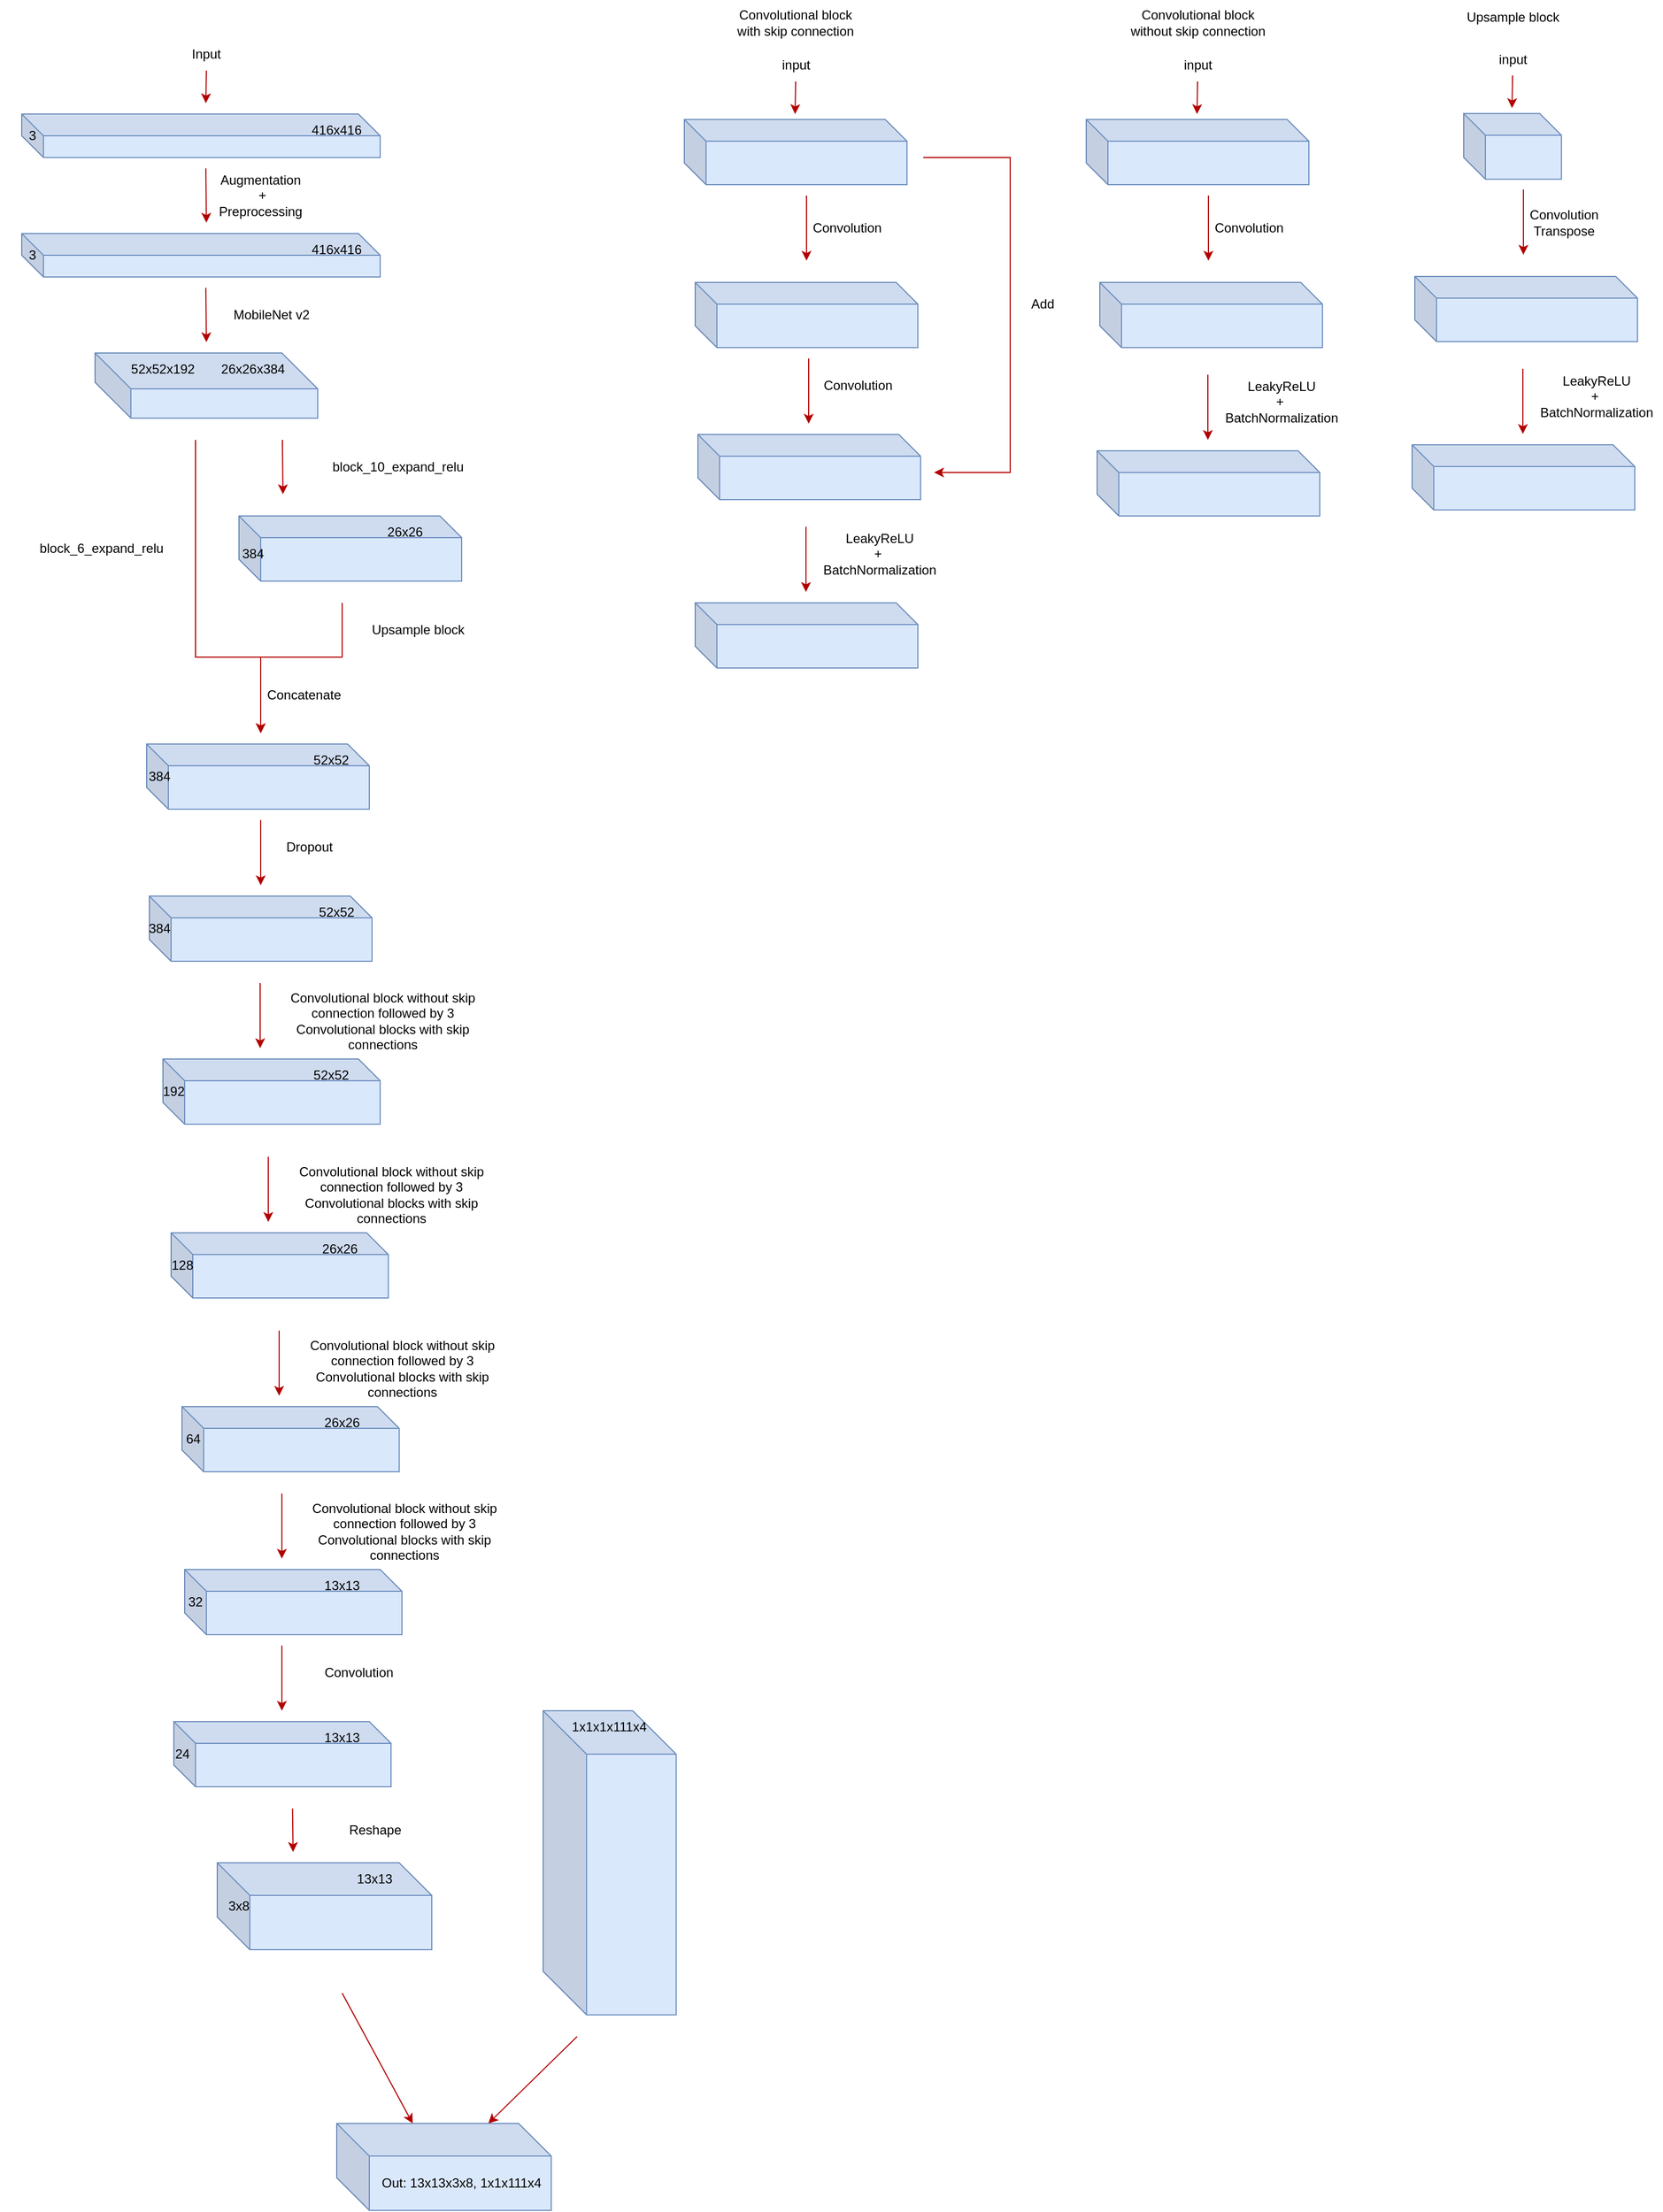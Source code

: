 <mxfile version="16.1.2" type="device"><diagram id="2pXBXuwTFAoB6gAmW6P-" name="Page-1"><mxGraphModel dx="4740" dy="3983" grid="1" gridSize="10" guides="1" tooltips="1" connect="1" arrows="1" fold="1" page="1" pageScale="1" pageWidth="850" pageHeight="1100" math="0" shadow="0"><root><mxCell id="0"/><mxCell id="1" parent="0"/><mxCell id="FEYhBSsTuiTHBWl0AWId-1" value="" style="shape=cube;whiteSpace=wrap;html=1;boundedLbl=1;backgroundOutline=1;darkOpacity=0.05;darkOpacity2=0.1;fillColor=#dae8fc;strokeColor=#6c8ebf;" vertex="1" parent="1"><mxGeometry x="130" y="70" width="330" height="40" as="geometry"/></mxCell><mxCell id="FEYhBSsTuiTHBWl0AWId-3" value="Input" style="text;html=1;strokeColor=none;fillColor=none;align=center;verticalAlign=middle;whiteSpace=wrap;rounded=0;" vertex="1" parent="1"><mxGeometry x="270" width="60" height="30" as="geometry"/></mxCell><mxCell id="FEYhBSsTuiTHBWl0AWId-5" value="416x416" style="text;html=1;strokeColor=none;fillColor=none;align=center;verticalAlign=middle;whiteSpace=wrap;rounded=0;rotation=0;" vertex="1" parent="1"><mxGeometry x="390" y="70" width="60" height="30" as="geometry"/></mxCell><mxCell id="FEYhBSsTuiTHBWl0AWId-6" value="3" style="text;html=1;strokeColor=none;fillColor=none;align=center;verticalAlign=middle;whiteSpace=wrap;rounded=0;" vertex="1" parent="1"><mxGeometry x="110" y="75" width="60" height="30" as="geometry"/></mxCell><mxCell id="FEYhBSsTuiTHBWl0AWId-7" value="" style="endArrow=classic;html=1;rounded=0;fillColor=#e51400;strokeColor=#B20000;" edge="1" parent="1"><mxGeometry width="50" height="50" relative="1" as="geometry"><mxPoint x="300" y="30" as="sourcePoint"/><mxPoint x="299.5" y="60" as="targetPoint"/></mxGeometry></mxCell><mxCell id="FEYhBSsTuiTHBWl0AWId-12" value="" style="endArrow=classic;html=1;rounded=0;fillColor=#e51400;strokeColor=#B20000;" edge="1" parent="1"><mxGeometry width="50" height="50" relative="1" as="geometry"><mxPoint x="299.5" y="120" as="sourcePoint"/><mxPoint x="300" y="170" as="targetPoint"/></mxGeometry></mxCell><mxCell id="FEYhBSsTuiTHBWl0AWId-13" value="" style="shape=cube;whiteSpace=wrap;html=1;boundedLbl=1;backgroundOutline=1;darkOpacity=0.05;darkOpacity2=0.1;fillColor=#dae8fc;strokeColor=#6c8ebf;" vertex="1" parent="1"><mxGeometry x="130" y="180" width="330" height="40" as="geometry"/></mxCell><mxCell id="FEYhBSsTuiTHBWl0AWId-14" value="416x416" style="text;html=1;strokeColor=none;fillColor=none;align=center;verticalAlign=middle;whiteSpace=wrap;rounded=0;rotation=0;" vertex="1" parent="1"><mxGeometry x="390" y="180" width="60" height="30" as="geometry"/></mxCell><mxCell id="FEYhBSsTuiTHBWl0AWId-15" value="3" style="text;html=1;strokeColor=none;fillColor=none;align=center;verticalAlign=middle;whiteSpace=wrap;rounded=0;" vertex="1" parent="1"><mxGeometry x="110" y="185" width="60" height="30" as="geometry"/></mxCell><mxCell id="FEYhBSsTuiTHBWl0AWId-16" value="" style="endArrow=classic;html=1;rounded=0;fillColor=#e51400;strokeColor=#B20000;" edge="1" parent="1"><mxGeometry width="50" height="50" relative="1" as="geometry"><mxPoint x="299.5" y="230" as="sourcePoint"/><mxPoint x="300" y="280" as="targetPoint"/></mxGeometry></mxCell><mxCell id="FEYhBSsTuiTHBWl0AWId-17" value="Augmentation&lt;br&gt;&amp;nbsp;+ Preprocessing" style="text;html=1;strokeColor=none;fillColor=none;align=center;verticalAlign=middle;whiteSpace=wrap;rounded=0;" vertex="1" parent="1"><mxGeometry x="320" y="130" width="60" height="30" as="geometry"/></mxCell><mxCell id="FEYhBSsTuiTHBWl0AWId-18" value="" style="shape=cube;whiteSpace=wrap;html=1;boundedLbl=1;backgroundOutline=1;darkOpacity=0.05;darkOpacity2=0.1;fillColor=#dae8fc;strokeColor=#6c8ebf;size=33;" vertex="1" parent="1"><mxGeometry x="197.5" y="290" width="205" height="60" as="geometry"/></mxCell><mxCell id="FEYhBSsTuiTHBWl0AWId-19" value="MobileNet v2" style="text;html=1;strokeColor=none;fillColor=none;align=center;verticalAlign=middle;whiteSpace=wrap;rounded=0;" vertex="1" parent="1"><mxGeometry x="320" y="240" width="80" height="30" as="geometry"/></mxCell><mxCell id="FEYhBSsTuiTHBWl0AWId-20" value="" style="endArrow=classic;html=1;rounded=0;fillColor=#e51400;strokeColor=#B20000;" edge="1" parent="1"><mxGeometry width="50" height="50" relative="1" as="geometry"><mxPoint x="425" y="520" as="sourcePoint"/><mxPoint x="350" y="640" as="targetPoint"/><Array as="points"><mxPoint x="425" y="570"/><mxPoint x="350" y="570"/></Array></mxGeometry></mxCell><mxCell id="FEYhBSsTuiTHBWl0AWId-21" value="" style="shape=cube;whiteSpace=wrap;html=1;boundedLbl=1;backgroundOutline=1;darkOpacity=0.05;darkOpacity2=0.1;fillColor=#dae8fc;strokeColor=#6c8ebf;" vertex="1" parent="1"><mxGeometry x="330" y="440" width="205" height="60" as="geometry"/></mxCell><mxCell id="FEYhBSsTuiTHBWl0AWId-22" value="" style="endArrow=classic;html=1;rounded=0;fillColor=#e51400;strokeColor=#B20000;" edge="1" parent="1"><mxGeometry width="50" height="50" relative="1" as="geometry"><mxPoint x="370" y="370" as="sourcePoint"/><mxPoint x="370.5" y="420" as="targetPoint"/></mxGeometry></mxCell><mxCell id="FEYhBSsTuiTHBWl0AWId-24" value="" style="shape=cube;whiteSpace=wrap;html=1;boundedLbl=1;backgroundOutline=1;darkOpacity=0.05;darkOpacity2=0.1;fillColor=#dae8fc;strokeColor=#6c8ebf;" vertex="1" parent="1"><mxGeometry x="245" y="650" width="205" height="60" as="geometry"/></mxCell><mxCell id="FEYhBSsTuiTHBWl0AWId-25" value="" style="endArrow=classic;html=1;rounded=0;fillColor=#e51400;strokeColor=#B20000;" edge="1" parent="1"><mxGeometry width="50" height="50" relative="1" as="geometry"><mxPoint x="290" y="370" as="sourcePoint"/><mxPoint x="350" y="640" as="targetPoint"/><Array as="points"><mxPoint x="290" y="570"/><mxPoint x="350" y="570"/></Array></mxGeometry></mxCell><mxCell id="FEYhBSsTuiTHBWl0AWId-26" value="" style="endArrow=classic;html=1;rounded=0;fillColor=#e51400;strokeColor=#B20000;" edge="1" parent="1"><mxGeometry width="50" height="50" relative="1" as="geometry"><mxPoint x="350" y="720" as="sourcePoint"/><mxPoint x="350" y="780" as="targetPoint"/></mxGeometry></mxCell><mxCell id="FEYhBSsTuiTHBWl0AWId-28" value="" style="shape=cube;whiteSpace=wrap;html=1;boundedLbl=1;backgroundOutline=1;darkOpacity=0.05;darkOpacity2=0.1;fillColor=#dae8fc;strokeColor=#6c8ebf;" vertex="1" parent="1"><mxGeometry x="247.5" y="790" width="205" height="60" as="geometry"/></mxCell><mxCell id="FEYhBSsTuiTHBWl0AWId-29" value="" style="shape=cube;whiteSpace=wrap;html=1;boundedLbl=1;backgroundOutline=1;darkOpacity=0.05;darkOpacity2=0.1;fillColor=#dae8fc;strokeColor=#6c8ebf;" vertex="1" parent="1"><mxGeometry x="260" y="940" width="200" height="60" as="geometry"/></mxCell><mxCell id="FEYhBSsTuiTHBWl0AWId-31" value="" style="endArrow=classic;html=1;rounded=0;fillColor=#e51400;strokeColor=#B20000;" edge="1" parent="1"><mxGeometry width="50" height="50" relative="1" as="geometry"><mxPoint x="349.5" y="870" as="sourcePoint"/><mxPoint x="349.5" y="930" as="targetPoint"/></mxGeometry></mxCell><mxCell id="FEYhBSsTuiTHBWl0AWId-32" value="" style="shape=cube;whiteSpace=wrap;html=1;boundedLbl=1;backgroundOutline=1;darkOpacity=0.05;darkOpacity2=0.1;fillColor=#dae8fc;strokeColor=#6c8ebf;" vertex="1" parent="1"><mxGeometry x="740" y="75" width="205" height="60" as="geometry"/></mxCell><mxCell id="FEYhBSsTuiTHBWl0AWId-33" value="" style="endArrow=classic;html=1;rounded=0;fillColor=#e51400;strokeColor=#B20000;" edge="1" parent="1"><mxGeometry width="50" height="50" relative="1" as="geometry"><mxPoint x="852.5" y="145" as="sourcePoint"/><mxPoint x="852.5" y="205" as="targetPoint"/></mxGeometry></mxCell><mxCell id="FEYhBSsTuiTHBWl0AWId-34" value="" style="shape=cube;whiteSpace=wrap;html=1;boundedLbl=1;backgroundOutline=1;darkOpacity=0.05;darkOpacity2=0.1;fillColor=#dae8fc;strokeColor=#6c8ebf;" vertex="1" parent="1"><mxGeometry x="750" y="225" width="205" height="60" as="geometry"/></mxCell><mxCell id="FEYhBSsTuiTHBWl0AWId-35" value="" style="shape=cube;whiteSpace=wrap;html=1;boundedLbl=1;backgroundOutline=1;darkOpacity=0.05;darkOpacity2=0.1;fillColor=#dae8fc;strokeColor=#6c8ebf;" vertex="1" parent="1"><mxGeometry x="752.5" y="365" width="205" height="60" as="geometry"/></mxCell><mxCell id="FEYhBSsTuiTHBWl0AWId-36" value="" style="endArrow=classic;html=1;rounded=0;fillColor=#e51400;strokeColor=#B20000;" edge="1" parent="1"><mxGeometry width="50" height="50" relative="1" as="geometry"><mxPoint x="854.5" y="295" as="sourcePoint"/><mxPoint x="854.5" y="355" as="targetPoint"/></mxGeometry></mxCell><mxCell id="FEYhBSsTuiTHBWl0AWId-37" value="input" style="text;html=1;strokeColor=none;fillColor=none;align=center;verticalAlign=middle;whiteSpace=wrap;rounded=0;" vertex="1" parent="1"><mxGeometry x="812.5" y="10" width="60" height="30" as="geometry"/></mxCell><mxCell id="FEYhBSsTuiTHBWl0AWId-38" value="" style="endArrow=classic;html=1;rounded=0;fillColor=#e51400;strokeColor=#B20000;" edge="1" parent="1"><mxGeometry width="50" height="50" relative="1" as="geometry"><mxPoint x="842.5" y="40" as="sourcePoint"/><mxPoint x="842" y="70" as="targetPoint"/></mxGeometry></mxCell><mxCell id="FEYhBSsTuiTHBWl0AWId-39" value="Convolutional block&lt;br&gt;with skip connection" style="text;html=1;strokeColor=none;fillColor=none;align=center;verticalAlign=middle;whiteSpace=wrap;rounded=0;" vertex="1" parent="1"><mxGeometry x="784" y="-29" width="117" height="30" as="geometry"/></mxCell><mxCell id="FEYhBSsTuiTHBWl0AWId-41" value="Convolution" style="text;html=1;strokeColor=none;fillColor=none;align=center;verticalAlign=middle;whiteSpace=wrap;rounded=0;" vertex="1" parent="1"><mxGeometry x="860" y="160" width="60" height="30" as="geometry"/></mxCell><mxCell id="FEYhBSsTuiTHBWl0AWId-42" value="Convolution" style="text;html=1;strokeColor=none;fillColor=none;align=center;verticalAlign=middle;whiteSpace=wrap;rounded=0;" vertex="1" parent="1"><mxGeometry x="870" y="305" width="60" height="30" as="geometry"/></mxCell><mxCell id="FEYhBSsTuiTHBWl0AWId-43" value="" style="shape=cube;whiteSpace=wrap;html=1;boundedLbl=1;backgroundOutline=1;darkOpacity=0.05;darkOpacity2=0.1;fillColor=#dae8fc;strokeColor=#6c8ebf;" vertex="1" parent="1"><mxGeometry x="750" y="520" width="205" height="60" as="geometry"/></mxCell><mxCell id="FEYhBSsTuiTHBWl0AWId-44" value="" style="endArrow=classic;html=1;rounded=0;fillColor=#e51400;strokeColor=#B20000;" edge="1" parent="1"><mxGeometry width="50" height="50" relative="1" as="geometry"><mxPoint x="852" y="450" as="sourcePoint"/><mxPoint x="852" y="510" as="targetPoint"/></mxGeometry></mxCell><mxCell id="FEYhBSsTuiTHBWl0AWId-45" value="LeakyReLU &lt;br&gt;+&amp;nbsp;&lt;br&gt;BatchNormalization" style="text;html=1;strokeColor=none;fillColor=none;align=center;verticalAlign=middle;whiteSpace=wrap;rounded=0;" vertex="1" parent="1"><mxGeometry x="860" y="460" width="120" height="30" as="geometry"/></mxCell><mxCell id="FEYhBSsTuiTHBWl0AWId-46" value="" style="endArrow=classic;html=1;rounded=0;fillColor=#e51400;strokeColor=#B20000;" edge="1" parent="1"><mxGeometry width="50" height="50" relative="1" as="geometry"><mxPoint x="960" y="110" as="sourcePoint"/><mxPoint x="970" y="400" as="targetPoint"/><Array as="points"><mxPoint x="1040" y="110"/><mxPoint x="1040" y="400"/></Array></mxGeometry></mxCell><mxCell id="FEYhBSsTuiTHBWl0AWId-47" value="Add" style="text;html=1;strokeColor=none;fillColor=none;align=center;verticalAlign=middle;whiteSpace=wrap;rounded=0;" vertex="1" parent="1"><mxGeometry x="1040" y="230" width="60" height="30" as="geometry"/></mxCell><mxCell id="FEYhBSsTuiTHBWl0AWId-48" value="" style="shape=cube;whiteSpace=wrap;html=1;boundedLbl=1;backgroundOutline=1;darkOpacity=0.05;darkOpacity2=0.1;fillColor=#dae8fc;strokeColor=#6c8ebf;" vertex="1" parent="1"><mxGeometry x="1110" y="75" width="205" height="60" as="geometry"/></mxCell><mxCell id="FEYhBSsTuiTHBWl0AWId-49" value="" style="endArrow=classic;html=1;rounded=0;fillColor=#e51400;strokeColor=#B20000;" edge="1" parent="1"><mxGeometry width="50" height="50" relative="1" as="geometry"><mxPoint x="1222.5" y="145" as="sourcePoint"/><mxPoint x="1222.5" y="205" as="targetPoint"/></mxGeometry></mxCell><mxCell id="FEYhBSsTuiTHBWl0AWId-51" value="" style="shape=cube;whiteSpace=wrap;html=1;boundedLbl=1;backgroundOutline=1;darkOpacity=0.05;darkOpacity2=0.1;fillColor=#dae8fc;strokeColor=#6c8ebf;" vertex="1" parent="1"><mxGeometry x="1122.5" y="225" width="205" height="60" as="geometry"/></mxCell><mxCell id="FEYhBSsTuiTHBWl0AWId-53" value="input" style="text;html=1;strokeColor=none;fillColor=none;align=center;verticalAlign=middle;whiteSpace=wrap;rounded=0;" vertex="1" parent="1"><mxGeometry x="1182.5" y="10" width="60" height="30" as="geometry"/></mxCell><mxCell id="FEYhBSsTuiTHBWl0AWId-54" value="" style="endArrow=classic;html=1;rounded=0;fillColor=#e51400;strokeColor=#B20000;" edge="1" parent="1"><mxGeometry width="50" height="50" relative="1" as="geometry"><mxPoint x="1212.5" y="40" as="sourcePoint"/><mxPoint x="1212" y="70" as="targetPoint"/></mxGeometry></mxCell><mxCell id="FEYhBSsTuiTHBWl0AWId-55" value="Convolutional block&lt;br&gt;without skip connection" style="text;html=1;strokeColor=none;fillColor=none;align=center;verticalAlign=middle;whiteSpace=wrap;rounded=0;" vertex="1" parent="1"><mxGeometry x="1139.5" y="-29" width="146" height="30" as="geometry"/></mxCell><mxCell id="FEYhBSsTuiTHBWl0AWId-56" value="Convolution" style="text;html=1;strokeColor=none;fillColor=none;align=center;verticalAlign=middle;whiteSpace=wrap;rounded=0;" vertex="1" parent="1"><mxGeometry x="1230" y="160" width="60" height="30" as="geometry"/></mxCell><mxCell id="FEYhBSsTuiTHBWl0AWId-58" value="" style="shape=cube;whiteSpace=wrap;html=1;boundedLbl=1;backgroundOutline=1;darkOpacity=0.05;darkOpacity2=0.1;fillColor=#dae8fc;strokeColor=#6c8ebf;" vertex="1" parent="1"><mxGeometry x="1120" y="380" width="205" height="60" as="geometry"/></mxCell><mxCell id="FEYhBSsTuiTHBWl0AWId-59" value="" style="endArrow=classic;html=1;rounded=0;fillColor=#e51400;strokeColor=#B20000;" edge="1" parent="1"><mxGeometry width="50" height="50" relative="1" as="geometry"><mxPoint x="1222" y="310" as="sourcePoint"/><mxPoint x="1222" y="370" as="targetPoint"/></mxGeometry></mxCell><mxCell id="FEYhBSsTuiTHBWl0AWId-60" value="LeakyReLU &lt;br&gt;+&amp;nbsp;&lt;br&gt;BatchNormalization" style="text;html=1;strokeColor=none;fillColor=none;align=center;verticalAlign=middle;whiteSpace=wrap;rounded=0;" vertex="1" parent="1"><mxGeometry x="1230" y="320" width="120" height="30" as="geometry"/></mxCell><mxCell id="FEYhBSsTuiTHBWl0AWId-63" value="" style="shape=cube;whiteSpace=wrap;html=1;boundedLbl=1;backgroundOutline=1;darkOpacity=0.05;darkOpacity2=0.1;fillColor=#dae8fc;strokeColor=#6c8ebf;" vertex="1" parent="1"><mxGeometry x="1457.5" y="69.5" width="90" height="60.5" as="geometry"/></mxCell><mxCell id="FEYhBSsTuiTHBWl0AWId-64" value="" style="endArrow=classic;html=1;rounded=0;fillColor=#e51400;strokeColor=#B20000;" edge="1" parent="1"><mxGeometry width="50" height="50" relative="1" as="geometry"><mxPoint x="1512.5" y="139.5" as="sourcePoint"/><mxPoint x="1512.5" y="199.5" as="targetPoint"/></mxGeometry></mxCell><mxCell id="FEYhBSsTuiTHBWl0AWId-65" value="" style="shape=cube;whiteSpace=wrap;html=1;boundedLbl=1;backgroundOutline=1;darkOpacity=0.05;darkOpacity2=0.1;fillColor=#dae8fc;strokeColor=#6c8ebf;" vertex="1" parent="1"><mxGeometry x="1412.5" y="219.5" width="205" height="60" as="geometry"/></mxCell><mxCell id="FEYhBSsTuiTHBWl0AWId-66" value="input" style="text;html=1;strokeColor=none;fillColor=none;align=center;verticalAlign=middle;whiteSpace=wrap;rounded=0;" vertex="1" parent="1"><mxGeometry x="1472.5" y="4.5" width="60" height="30" as="geometry"/></mxCell><mxCell id="FEYhBSsTuiTHBWl0AWId-67" value="" style="endArrow=classic;html=1;rounded=0;fillColor=#e51400;strokeColor=#B20000;" edge="1" parent="1"><mxGeometry width="50" height="50" relative="1" as="geometry"><mxPoint x="1502.5" y="34.5" as="sourcePoint"/><mxPoint x="1502" y="64.5" as="targetPoint"/></mxGeometry></mxCell><mxCell id="FEYhBSsTuiTHBWl0AWId-68" value="Upsample block" style="text;html=1;strokeColor=none;fillColor=none;align=center;verticalAlign=middle;whiteSpace=wrap;rounded=0;" vertex="1" parent="1"><mxGeometry x="1429.5" y="-34.5" width="146" height="30" as="geometry"/></mxCell><mxCell id="FEYhBSsTuiTHBWl0AWId-69" value="Convolution Transpose" style="text;html=1;strokeColor=none;fillColor=none;align=center;verticalAlign=middle;whiteSpace=wrap;rounded=0;" vertex="1" parent="1"><mxGeometry x="1520" y="154.5" width="60" height="30" as="geometry"/></mxCell><mxCell id="FEYhBSsTuiTHBWl0AWId-70" value="" style="shape=cube;whiteSpace=wrap;html=1;boundedLbl=1;backgroundOutline=1;darkOpacity=0.05;darkOpacity2=0.1;fillColor=#dae8fc;strokeColor=#6c8ebf;" vertex="1" parent="1"><mxGeometry x="1410" y="374.5" width="205" height="60" as="geometry"/></mxCell><mxCell id="FEYhBSsTuiTHBWl0AWId-71" value="" style="endArrow=classic;html=1;rounded=0;fillColor=#e51400;strokeColor=#B20000;" edge="1" parent="1"><mxGeometry width="50" height="50" relative="1" as="geometry"><mxPoint x="1512" y="304.5" as="sourcePoint"/><mxPoint x="1512" y="364.5" as="targetPoint"/></mxGeometry></mxCell><mxCell id="FEYhBSsTuiTHBWl0AWId-72" value="LeakyReLU &lt;br&gt;+&amp;nbsp;&lt;br&gt;BatchNormalization" style="text;html=1;strokeColor=none;fillColor=none;align=center;verticalAlign=middle;whiteSpace=wrap;rounded=0;" vertex="1" parent="1"><mxGeometry x="1520" y="314.5" width="120" height="30" as="geometry"/></mxCell><mxCell id="FEYhBSsTuiTHBWl0AWId-73" value="block_10_expand_relu" style="text;html=1;strokeColor=none;fillColor=none;align=center;verticalAlign=middle;whiteSpace=wrap;rounded=0;" vertex="1" parent="1"><mxGeometry x="403" y="380" width="147" height="30" as="geometry"/></mxCell><mxCell id="FEYhBSsTuiTHBWl0AWId-74" value="block_6_expand_relu" style="text;html=1;strokeColor=none;fillColor=none;align=center;verticalAlign=middle;whiteSpace=wrap;rounded=0;" vertex="1" parent="1"><mxGeometry x="130" y="455" width="147" height="30" as="geometry"/></mxCell><mxCell id="FEYhBSsTuiTHBWl0AWId-75" value="Concatenate" style="text;html=1;strokeColor=none;fillColor=none;align=center;verticalAlign=middle;whiteSpace=wrap;rounded=0;" vertex="1" parent="1"><mxGeometry x="360" y="590" width="60" height="30" as="geometry"/></mxCell><mxCell id="FEYhBSsTuiTHBWl0AWId-76" value="Dropout" style="text;html=1;strokeColor=none;fillColor=none;align=center;verticalAlign=middle;whiteSpace=wrap;rounded=0;" vertex="1" parent="1"><mxGeometry x="365" y="730" width="60" height="30" as="geometry"/></mxCell><mxCell id="FEYhBSsTuiTHBWl0AWId-77" value="Upsample block" style="text;html=1;strokeColor=none;fillColor=none;align=center;verticalAlign=middle;whiteSpace=wrap;rounded=0;" vertex="1" parent="1"><mxGeometry x="440" y="530" width="110" height="30" as="geometry"/></mxCell><mxCell id="FEYhBSsTuiTHBWl0AWId-78" value="Convolutional block without skip connection followed by 3 Convolutional blocks with skip connections" style="text;html=1;strokeColor=none;fillColor=none;align=center;verticalAlign=middle;whiteSpace=wrap;rounded=0;" vertex="1" parent="1"><mxGeometry x="365" y="890" width="195" height="30" as="geometry"/></mxCell><mxCell id="FEYhBSsTuiTHBWl0AWId-79" value="192" style="text;html=1;strokeColor=none;fillColor=none;align=center;verticalAlign=middle;whiteSpace=wrap;rounded=0;" vertex="1" parent="1"><mxGeometry x="240" y="955" width="60" height="30" as="geometry"/></mxCell><mxCell id="FEYhBSsTuiTHBWl0AWId-95" value="" style="shape=cube;whiteSpace=wrap;html=1;boundedLbl=1;backgroundOutline=1;darkOpacity=0.05;darkOpacity2=0.1;fillColor=#dae8fc;strokeColor=#6c8ebf;" vertex="1" parent="1"><mxGeometry x="267.5" y="1100" width="200" height="60" as="geometry"/></mxCell><mxCell id="FEYhBSsTuiTHBWl0AWId-96" value="" style="endArrow=classic;html=1;rounded=0;fillColor=#e51400;strokeColor=#B20000;" edge="1" parent="1"><mxGeometry width="50" height="50" relative="1" as="geometry"><mxPoint x="357" y="1030" as="sourcePoint"/><mxPoint x="357" y="1090" as="targetPoint"/></mxGeometry></mxCell><mxCell id="FEYhBSsTuiTHBWl0AWId-97" value="Convolutional block without skip connection followed by 3 Convolutional blocks with skip connections" style="text;html=1;strokeColor=none;fillColor=none;align=center;verticalAlign=middle;whiteSpace=wrap;rounded=0;" vertex="1" parent="1"><mxGeometry x="372.5" y="1050" width="195" height="30" as="geometry"/></mxCell><mxCell id="FEYhBSsTuiTHBWl0AWId-98" value="128" style="text;html=1;strokeColor=none;fillColor=none;align=center;verticalAlign=middle;whiteSpace=wrap;rounded=0;" vertex="1" parent="1"><mxGeometry x="247.5" y="1115" width="60" height="30" as="geometry"/></mxCell><mxCell id="FEYhBSsTuiTHBWl0AWId-99" value="" style="shape=cube;whiteSpace=wrap;html=1;boundedLbl=1;backgroundOutline=1;darkOpacity=0.05;darkOpacity2=0.1;fillColor=#dae8fc;strokeColor=#6c8ebf;" vertex="1" parent="1"><mxGeometry x="277.5" y="1260" width="200" height="60" as="geometry"/></mxCell><mxCell id="FEYhBSsTuiTHBWl0AWId-100" value="" style="endArrow=classic;html=1;rounded=0;fillColor=#e51400;strokeColor=#B20000;" edge="1" parent="1"><mxGeometry width="50" height="50" relative="1" as="geometry"><mxPoint x="367" y="1190" as="sourcePoint"/><mxPoint x="367" y="1250" as="targetPoint"/></mxGeometry></mxCell><mxCell id="FEYhBSsTuiTHBWl0AWId-101" value="Convolutional block without skip connection followed by 3 Convolutional blocks with skip connections" style="text;html=1;strokeColor=none;fillColor=none;align=center;verticalAlign=middle;whiteSpace=wrap;rounded=0;" vertex="1" parent="1"><mxGeometry x="382.5" y="1210" width="195" height="30" as="geometry"/></mxCell><mxCell id="FEYhBSsTuiTHBWl0AWId-102" value="64" style="text;html=1;strokeColor=none;fillColor=none;align=center;verticalAlign=middle;whiteSpace=wrap;rounded=0;" vertex="1" parent="1"><mxGeometry x="257.5" y="1275" width="60" height="30" as="geometry"/></mxCell><mxCell id="FEYhBSsTuiTHBWl0AWId-103" value="" style="shape=cube;whiteSpace=wrap;html=1;boundedLbl=1;backgroundOutline=1;darkOpacity=0.05;darkOpacity2=0.1;fillColor=#dae8fc;strokeColor=#6c8ebf;" vertex="1" parent="1"><mxGeometry x="280" y="1410" width="200" height="60" as="geometry"/></mxCell><mxCell id="FEYhBSsTuiTHBWl0AWId-104" value="" style="endArrow=classic;html=1;rounded=0;fillColor=#e51400;strokeColor=#B20000;" edge="1" parent="1"><mxGeometry width="50" height="50" relative="1" as="geometry"><mxPoint x="369.5" y="1340" as="sourcePoint"/><mxPoint x="369.5" y="1400" as="targetPoint"/></mxGeometry></mxCell><mxCell id="FEYhBSsTuiTHBWl0AWId-105" value="Convolutional block without skip connection followed by 3 Convolutional blocks with skip connections" style="text;html=1;strokeColor=none;fillColor=none;align=center;verticalAlign=middle;whiteSpace=wrap;rounded=0;" vertex="1" parent="1"><mxGeometry x="385" y="1360" width="195" height="30" as="geometry"/></mxCell><mxCell id="FEYhBSsTuiTHBWl0AWId-106" value="32" style="text;html=1;strokeColor=none;fillColor=none;align=center;verticalAlign=middle;whiteSpace=wrap;rounded=0;" vertex="1" parent="1"><mxGeometry x="260" y="1425" width="60" height="30" as="geometry"/></mxCell><mxCell id="FEYhBSsTuiTHBWl0AWId-108" value="" style="endArrow=classic;html=1;rounded=0;fillColor=#e51400;strokeColor=#B20000;" edge="1" parent="1"><mxGeometry width="50" height="50" relative="1" as="geometry"><mxPoint x="369.5" y="1480" as="sourcePoint"/><mxPoint x="369.5" y="1540" as="targetPoint"/></mxGeometry></mxCell><mxCell id="FEYhBSsTuiTHBWl0AWId-109" value="Convolution" style="text;html=1;strokeColor=none;fillColor=none;align=center;verticalAlign=middle;whiteSpace=wrap;rounded=0;" vertex="1" parent="1"><mxGeometry x="372.5" y="1490" width="135" height="30" as="geometry"/></mxCell><mxCell id="FEYhBSsTuiTHBWl0AWId-111" value="" style="shape=cube;whiteSpace=wrap;html=1;boundedLbl=1;backgroundOutline=1;darkOpacity=0.05;darkOpacity2=0.1;fillColor=#dae8fc;strokeColor=#6c8ebf;size=30;" vertex="1" parent="1"><mxGeometry x="310" y="1680" width="197.5" height="80" as="geometry"/></mxCell><mxCell id="FEYhBSsTuiTHBWl0AWId-112" value="" style="endArrow=classic;html=1;rounded=0;fillColor=#e51400;strokeColor=#B20000;" edge="1" parent="1"><mxGeometry width="50" height="50" relative="1" as="geometry"><mxPoint x="379.33" y="1630" as="sourcePoint"/><mxPoint x="379.83" y="1670" as="targetPoint"/></mxGeometry></mxCell><mxCell id="FEYhBSsTuiTHBWl0AWId-113" value="Reshape" style="text;html=1;strokeColor=none;fillColor=none;align=center;verticalAlign=middle;whiteSpace=wrap;rounded=0;" vertex="1" parent="1"><mxGeometry x="407.5" y="1635" width="95" height="30" as="geometry"/></mxCell><mxCell id="FEYhBSsTuiTHBWl0AWId-117" value="3x8" style="text;html=1;strokeColor=none;fillColor=none;align=center;verticalAlign=middle;whiteSpace=wrap;rounded=0;" vertex="1" parent="1"><mxGeometry x="300" y="1705" width="60" height="30" as="geometry"/></mxCell><mxCell id="FEYhBSsTuiTHBWl0AWId-118" value="13x13" style="text;html=1;strokeColor=none;fillColor=none;align=center;verticalAlign=middle;whiteSpace=wrap;rounded=0;" vertex="1" parent="1"><mxGeometry x="425" y="1680" width="60" height="30" as="geometry"/></mxCell><mxCell id="FEYhBSsTuiTHBWl0AWId-121" value="" style="shape=cube;whiteSpace=wrap;html=1;boundedLbl=1;backgroundOutline=1;darkOpacity=0.05;darkOpacity2=0.1;fillColor=#dae8fc;strokeColor=#6c8ebf;" vertex="1" parent="1"><mxGeometry x="270" y="1550" width="200" height="60" as="geometry"/></mxCell><mxCell id="FEYhBSsTuiTHBWl0AWId-123" value="24" style="text;html=1;strokeColor=none;fillColor=none;align=center;verticalAlign=middle;whiteSpace=wrap;rounded=0;" vertex="1" parent="1"><mxGeometry x="247.5" y="1565" width="60" height="30" as="geometry"/></mxCell><mxCell id="FEYhBSsTuiTHBWl0AWId-124" value="" style="shape=cube;whiteSpace=wrap;html=1;boundedLbl=1;backgroundOutline=1;darkOpacity=0.05;darkOpacity2=0.1;fillColor=#dae8fc;strokeColor=#6c8ebf;size=40;" vertex="1" parent="1"><mxGeometry x="610" y="1540" width="122.5" height="280" as="geometry"/></mxCell><mxCell id="FEYhBSsTuiTHBWl0AWId-127" value="1x1x1x111x4" style="text;html=1;strokeColor=none;fillColor=none;align=center;verticalAlign=middle;whiteSpace=wrap;rounded=0;" vertex="1" parent="1"><mxGeometry x="641.25" y="1540" width="60" height="30" as="geometry"/></mxCell><mxCell id="FEYhBSsTuiTHBWl0AWId-128" value="" style="endArrow=classic;html=1;rounded=0;fillColor=#e51400;strokeColor=#B20000;entryX=0.354;entryY=0;entryDx=0;entryDy=0;entryPerimeter=0;" edge="1" parent="1" target="FEYhBSsTuiTHBWl0AWId-131"><mxGeometry width="50" height="50" relative="1" as="geometry"><mxPoint x="425" y="1800" as="sourcePoint"/><mxPoint x="500" y="1920" as="targetPoint"/></mxGeometry></mxCell><mxCell id="FEYhBSsTuiTHBWl0AWId-129" value="" style="endArrow=classic;html=1;rounded=0;fillColor=#e51400;strokeColor=#B20000;" edge="1" parent="1" target="FEYhBSsTuiTHBWl0AWId-131"><mxGeometry width="50" height="50" relative="1" as="geometry"><mxPoint x="641.25" y="1840" as="sourcePoint"/><mxPoint x="550" y="1940" as="targetPoint"/></mxGeometry></mxCell><mxCell id="FEYhBSsTuiTHBWl0AWId-131" value="" style="shape=cube;whiteSpace=wrap;html=1;boundedLbl=1;backgroundOutline=1;darkOpacity=0.05;darkOpacity2=0.1;fillColor=#dae8fc;strokeColor=#6c8ebf;size=30;" vertex="1" parent="1"><mxGeometry x="420" y="1920" width="197.5" height="80" as="geometry"/></mxCell><mxCell id="FEYhBSsTuiTHBWl0AWId-132" value="Out: 13x13x3x8, 1x1x111x4" style="text;html=1;strokeColor=none;fillColor=none;align=center;verticalAlign=middle;whiteSpace=wrap;rounded=0;" vertex="1" parent="1"><mxGeometry x="460" y="1960" width="150" height="30" as="geometry"/></mxCell><mxCell id="FEYhBSsTuiTHBWl0AWId-134" value="52x52x192" style="text;html=1;strokeColor=none;fillColor=none;align=center;verticalAlign=middle;whiteSpace=wrap;rounded=0;" vertex="1" parent="1"><mxGeometry x="230" y="290" width="60" height="30" as="geometry"/></mxCell><mxCell id="FEYhBSsTuiTHBWl0AWId-135" value="26x26x384" style="text;html=1;strokeColor=none;fillColor=none;align=center;verticalAlign=middle;whiteSpace=wrap;rounded=0;" vertex="1" parent="1"><mxGeometry x="312.5" y="290" width="60" height="30" as="geometry"/></mxCell><mxCell id="FEYhBSsTuiTHBWl0AWId-136" value="26x26" style="text;html=1;strokeColor=none;fillColor=none;align=center;verticalAlign=middle;whiteSpace=wrap;rounded=0;" vertex="1" parent="1"><mxGeometry x="452.5" y="440" width="60" height="30" as="geometry"/></mxCell><mxCell id="FEYhBSsTuiTHBWl0AWId-137" value="384" style="text;html=1;strokeColor=none;fillColor=none;align=center;verticalAlign=middle;whiteSpace=wrap;rounded=0;" vertex="1" parent="1"><mxGeometry x="312.5" y="460" width="60" height="30" as="geometry"/></mxCell><mxCell id="FEYhBSsTuiTHBWl0AWId-138" value="52x52" style="text;html=1;strokeColor=none;fillColor=none;align=center;verticalAlign=middle;whiteSpace=wrap;rounded=0;" vertex="1" parent="1"><mxGeometry x="385" y="650" width="60" height="30" as="geometry"/></mxCell><mxCell id="FEYhBSsTuiTHBWl0AWId-139" value="384" style="text;html=1;strokeColor=none;fillColor=none;align=center;verticalAlign=middle;whiteSpace=wrap;rounded=0;" vertex="1" parent="1"><mxGeometry x="237" y="670" width="40" height="20" as="geometry"/></mxCell><mxCell id="FEYhBSsTuiTHBWl0AWId-140" value="52x52" style="text;html=1;strokeColor=none;fillColor=none;align=center;verticalAlign=middle;whiteSpace=wrap;rounded=0;" vertex="1" parent="1"><mxGeometry x="390" y="790" width="60" height="30" as="geometry"/></mxCell><mxCell id="FEYhBSsTuiTHBWl0AWId-141" value="384" style="text;html=1;strokeColor=none;fillColor=none;align=center;verticalAlign=middle;whiteSpace=wrap;rounded=0;" vertex="1" parent="1"><mxGeometry x="237" y="810" width="40" height="20" as="geometry"/></mxCell><mxCell id="FEYhBSsTuiTHBWl0AWId-142" value="52x52" style="text;html=1;strokeColor=none;fillColor=none;align=center;verticalAlign=middle;whiteSpace=wrap;rounded=0;" vertex="1" parent="1"><mxGeometry x="385" y="940" width="60" height="30" as="geometry"/></mxCell><mxCell id="FEYhBSsTuiTHBWl0AWId-143" value="26x26" style="text;html=1;strokeColor=none;fillColor=none;align=center;verticalAlign=middle;whiteSpace=wrap;rounded=0;" vertex="1" parent="1"><mxGeometry x="392.5" y="1100" width="60" height="30" as="geometry"/></mxCell><mxCell id="FEYhBSsTuiTHBWl0AWId-144" value="26x26" style="text;html=1;strokeColor=none;fillColor=none;align=center;verticalAlign=middle;whiteSpace=wrap;rounded=0;" vertex="1" parent="1"><mxGeometry x="395" y="1260" width="60" height="30" as="geometry"/></mxCell><mxCell id="FEYhBSsTuiTHBWl0AWId-145" value="13x13&lt;span style=&quot;color: rgba(0 , 0 , 0 , 0) ; font-family: monospace ; font-size: 0px&quot;&gt;%3CmxGraphModel%3E%3Croot%3E%3CmxCell%20id%3D%220%22%2F%3E%3CmxCell%20id%3D%221%22%20parent%3D%220%22%2F%3E%3CmxCell%20id%3D%222%22%20value%3D%2226x26%22%20style%3D%22text%3Bhtml%3D1%3BstrokeColor%3Dnone%3BfillColor%3Dnone%3Balign%3Dcenter%3BverticalAlign%3Dmiddle%3BwhiteSpace%3Dwrap%3Brounded%3D0%3B%22%20vertex%3D%221%22%20parent%3D%221%22%3E%3CmxGeometry%20x%3D%22392.5%22%20y%3D%221100%22%20width%3D%2260%22%20height%3D%2230%22%20as%3D%22geometry%22%2F%3E%3C%2FmxCell%3E%3C%2Froot%3E%3C%2FmxGraphModel%3E&lt;/span&gt;" style="text;html=1;strokeColor=none;fillColor=none;align=center;verticalAlign=middle;whiteSpace=wrap;rounded=0;" vertex="1" parent="1"><mxGeometry x="395" y="1410" width="60" height="30" as="geometry"/></mxCell><mxCell id="FEYhBSsTuiTHBWl0AWId-146" value="13x13&lt;span style=&quot;color: rgba(0 , 0 , 0 , 0) ; font-family: monospace ; font-size: 0px&quot;&gt;%3CmxGraphModel%3E%3Croot%3E%3CmxCell%20id%3D%220%22%2F%3E%3CmxCell%20id%3D%221%22%20parent%3D%220%22%2F%3E%3CmxCell%20id%3D%222%22%20value%3D%2226x26%22%20style%3D%22text%3Bhtml%3D1%3BstrokeColor%3Dnone%3BfillColor%3Dnone%3Balign%3Dcenter%3BverticalAlign%3Dmiddle%3BwhiteSpace%3Dwrap%3Brounded%3D0%3B%22%20vertex%3D%221%22%20parent%3D%221%22%3E%3CmxGeometry%20x%3D%22392.5%22%20y%3D%221100%22%20width%3D%2260%22%20height%3D%2230%22%20as%3D%22geometry%22%2F%3E%3C%2FmxCell%3E%3C%2Froot%3E%3C%2FmxGraphModel%3E&lt;/span&gt;" style="text;html=1;strokeColor=none;fillColor=none;align=center;verticalAlign=middle;whiteSpace=wrap;rounded=0;" vertex="1" parent="1"><mxGeometry x="395" y="1550" width="60" height="30" as="geometry"/></mxCell></root></mxGraphModel></diagram></mxfile>